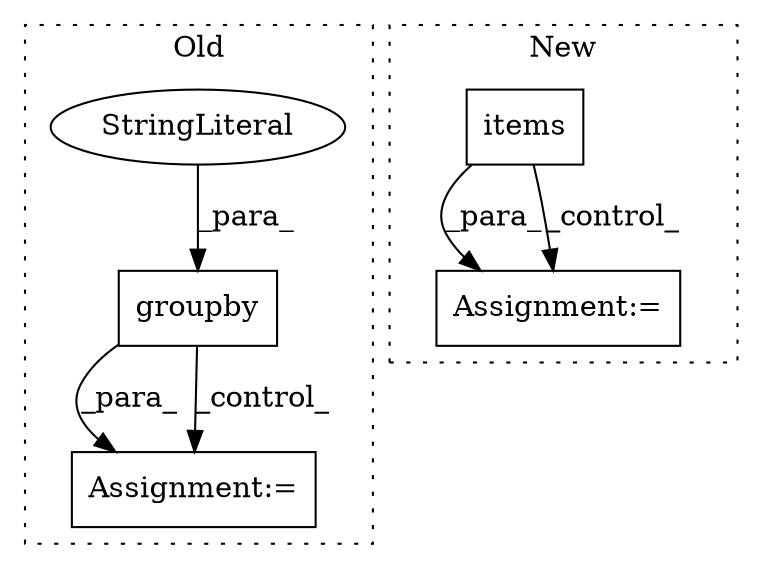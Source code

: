 digraph G {
subgraph cluster0 {
1 [label="groupby" a="32" s="6109,6127" l="8,1" shape="box"];
4 [label="StringLiteral" a="45" s="6117" l="10" shape="ellipse"];
5 [label="Assignment:=" a="7" s="6146" l="1" shape="box"];
label = "Old";
style="dotted";
}
subgraph cluster1 {
2 [label="items" a="32" s="6146" l="7" shape="box"];
3 [label="Assignment:=" a="7" s="6171" l="1" shape="box"];
label = "New";
style="dotted";
}
1 -> 5 [label="_para_"];
1 -> 5 [label="_control_"];
2 -> 3 [label="_para_"];
2 -> 3 [label="_control_"];
4 -> 1 [label="_para_"];
}